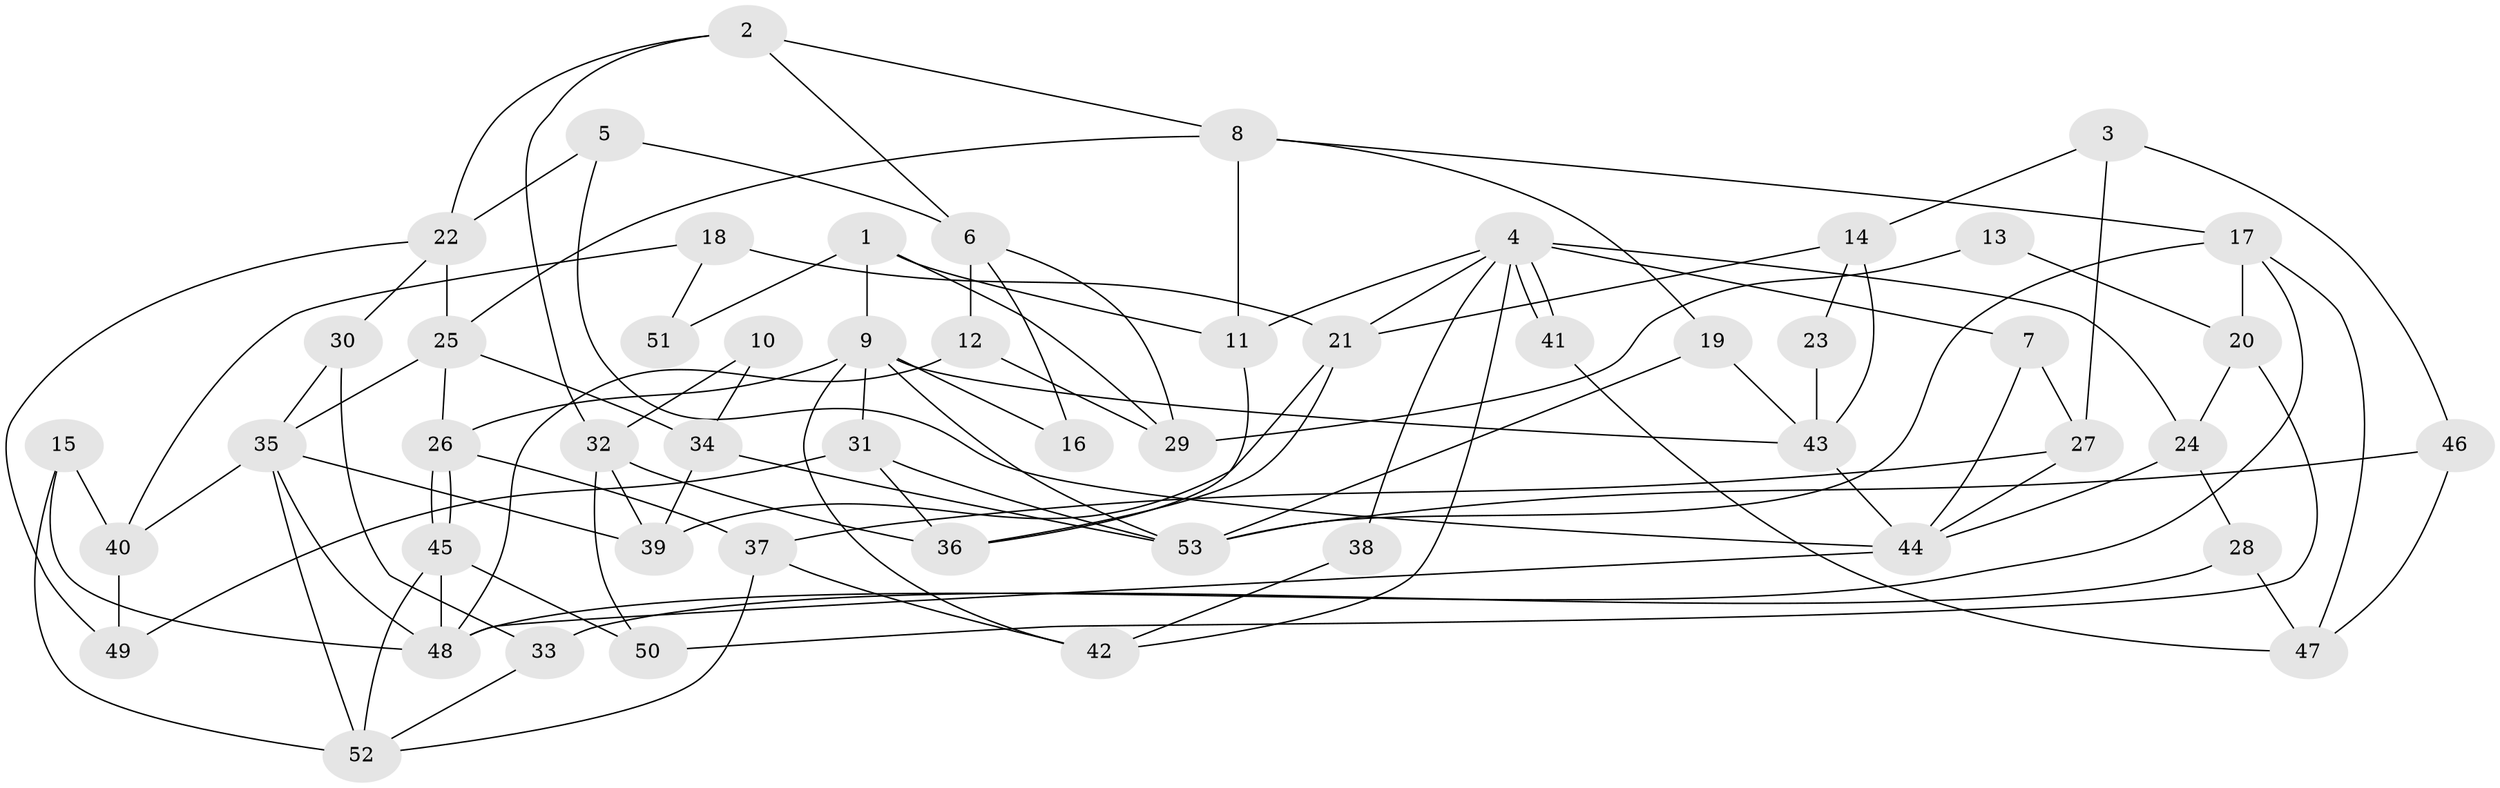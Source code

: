 // coarse degree distribution, {6: 0.15151515151515152, 3: 0.18181818181818182, 9: 0.06060606060606061, 5: 0.15151515151515152, 7: 0.09090909090909091, 2: 0.12121212121212122, 4: 0.15151515151515152, 8: 0.09090909090909091}
// Generated by graph-tools (version 1.1) at 2025/42/03/06/25 10:42:01]
// undirected, 53 vertices, 106 edges
graph export_dot {
graph [start="1"]
  node [color=gray90,style=filled];
  1;
  2;
  3;
  4;
  5;
  6;
  7;
  8;
  9;
  10;
  11;
  12;
  13;
  14;
  15;
  16;
  17;
  18;
  19;
  20;
  21;
  22;
  23;
  24;
  25;
  26;
  27;
  28;
  29;
  30;
  31;
  32;
  33;
  34;
  35;
  36;
  37;
  38;
  39;
  40;
  41;
  42;
  43;
  44;
  45;
  46;
  47;
  48;
  49;
  50;
  51;
  52;
  53;
  1 -- 9;
  1 -- 11;
  1 -- 29;
  1 -- 51;
  2 -- 6;
  2 -- 22;
  2 -- 8;
  2 -- 32;
  3 -- 27;
  3 -- 46;
  3 -- 14;
  4 -- 21;
  4 -- 41;
  4 -- 41;
  4 -- 7;
  4 -- 11;
  4 -- 24;
  4 -- 38;
  4 -- 42;
  5 -- 44;
  5 -- 22;
  5 -- 6;
  6 -- 12;
  6 -- 16;
  6 -- 29;
  7 -- 44;
  7 -- 27;
  8 -- 25;
  8 -- 11;
  8 -- 17;
  8 -- 19;
  9 -- 53;
  9 -- 43;
  9 -- 16;
  9 -- 26;
  9 -- 31;
  9 -- 42;
  10 -- 32;
  10 -- 34;
  11 -- 36;
  12 -- 29;
  12 -- 48;
  13 -- 29;
  13 -- 20;
  14 -- 21;
  14 -- 23;
  14 -- 43;
  15 -- 48;
  15 -- 52;
  15 -- 40;
  17 -- 48;
  17 -- 20;
  17 -- 47;
  17 -- 53;
  18 -- 40;
  18 -- 21;
  18 -- 51;
  19 -- 53;
  19 -- 43;
  20 -- 24;
  20 -- 50;
  21 -- 36;
  21 -- 39;
  22 -- 25;
  22 -- 49;
  22 -- 30;
  23 -- 43;
  24 -- 44;
  24 -- 28;
  25 -- 35;
  25 -- 26;
  25 -- 34;
  26 -- 45;
  26 -- 45;
  26 -- 37;
  27 -- 37;
  27 -- 44;
  28 -- 33;
  28 -- 47;
  30 -- 35;
  30 -- 33;
  31 -- 36;
  31 -- 49;
  31 -- 53;
  32 -- 50;
  32 -- 36;
  32 -- 39;
  33 -- 52;
  34 -- 53;
  34 -- 39;
  35 -- 39;
  35 -- 52;
  35 -- 40;
  35 -- 48;
  37 -- 42;
  37 -- 52;
  38 -- 42;
  40 -- 49;
  41 -- 47;
  43 -- 44;
  44 -- 48;
  45 -- 48;
  45 -- 50;
  45 -- 52;
  46 -- 47;
  46 -- 53;
}
